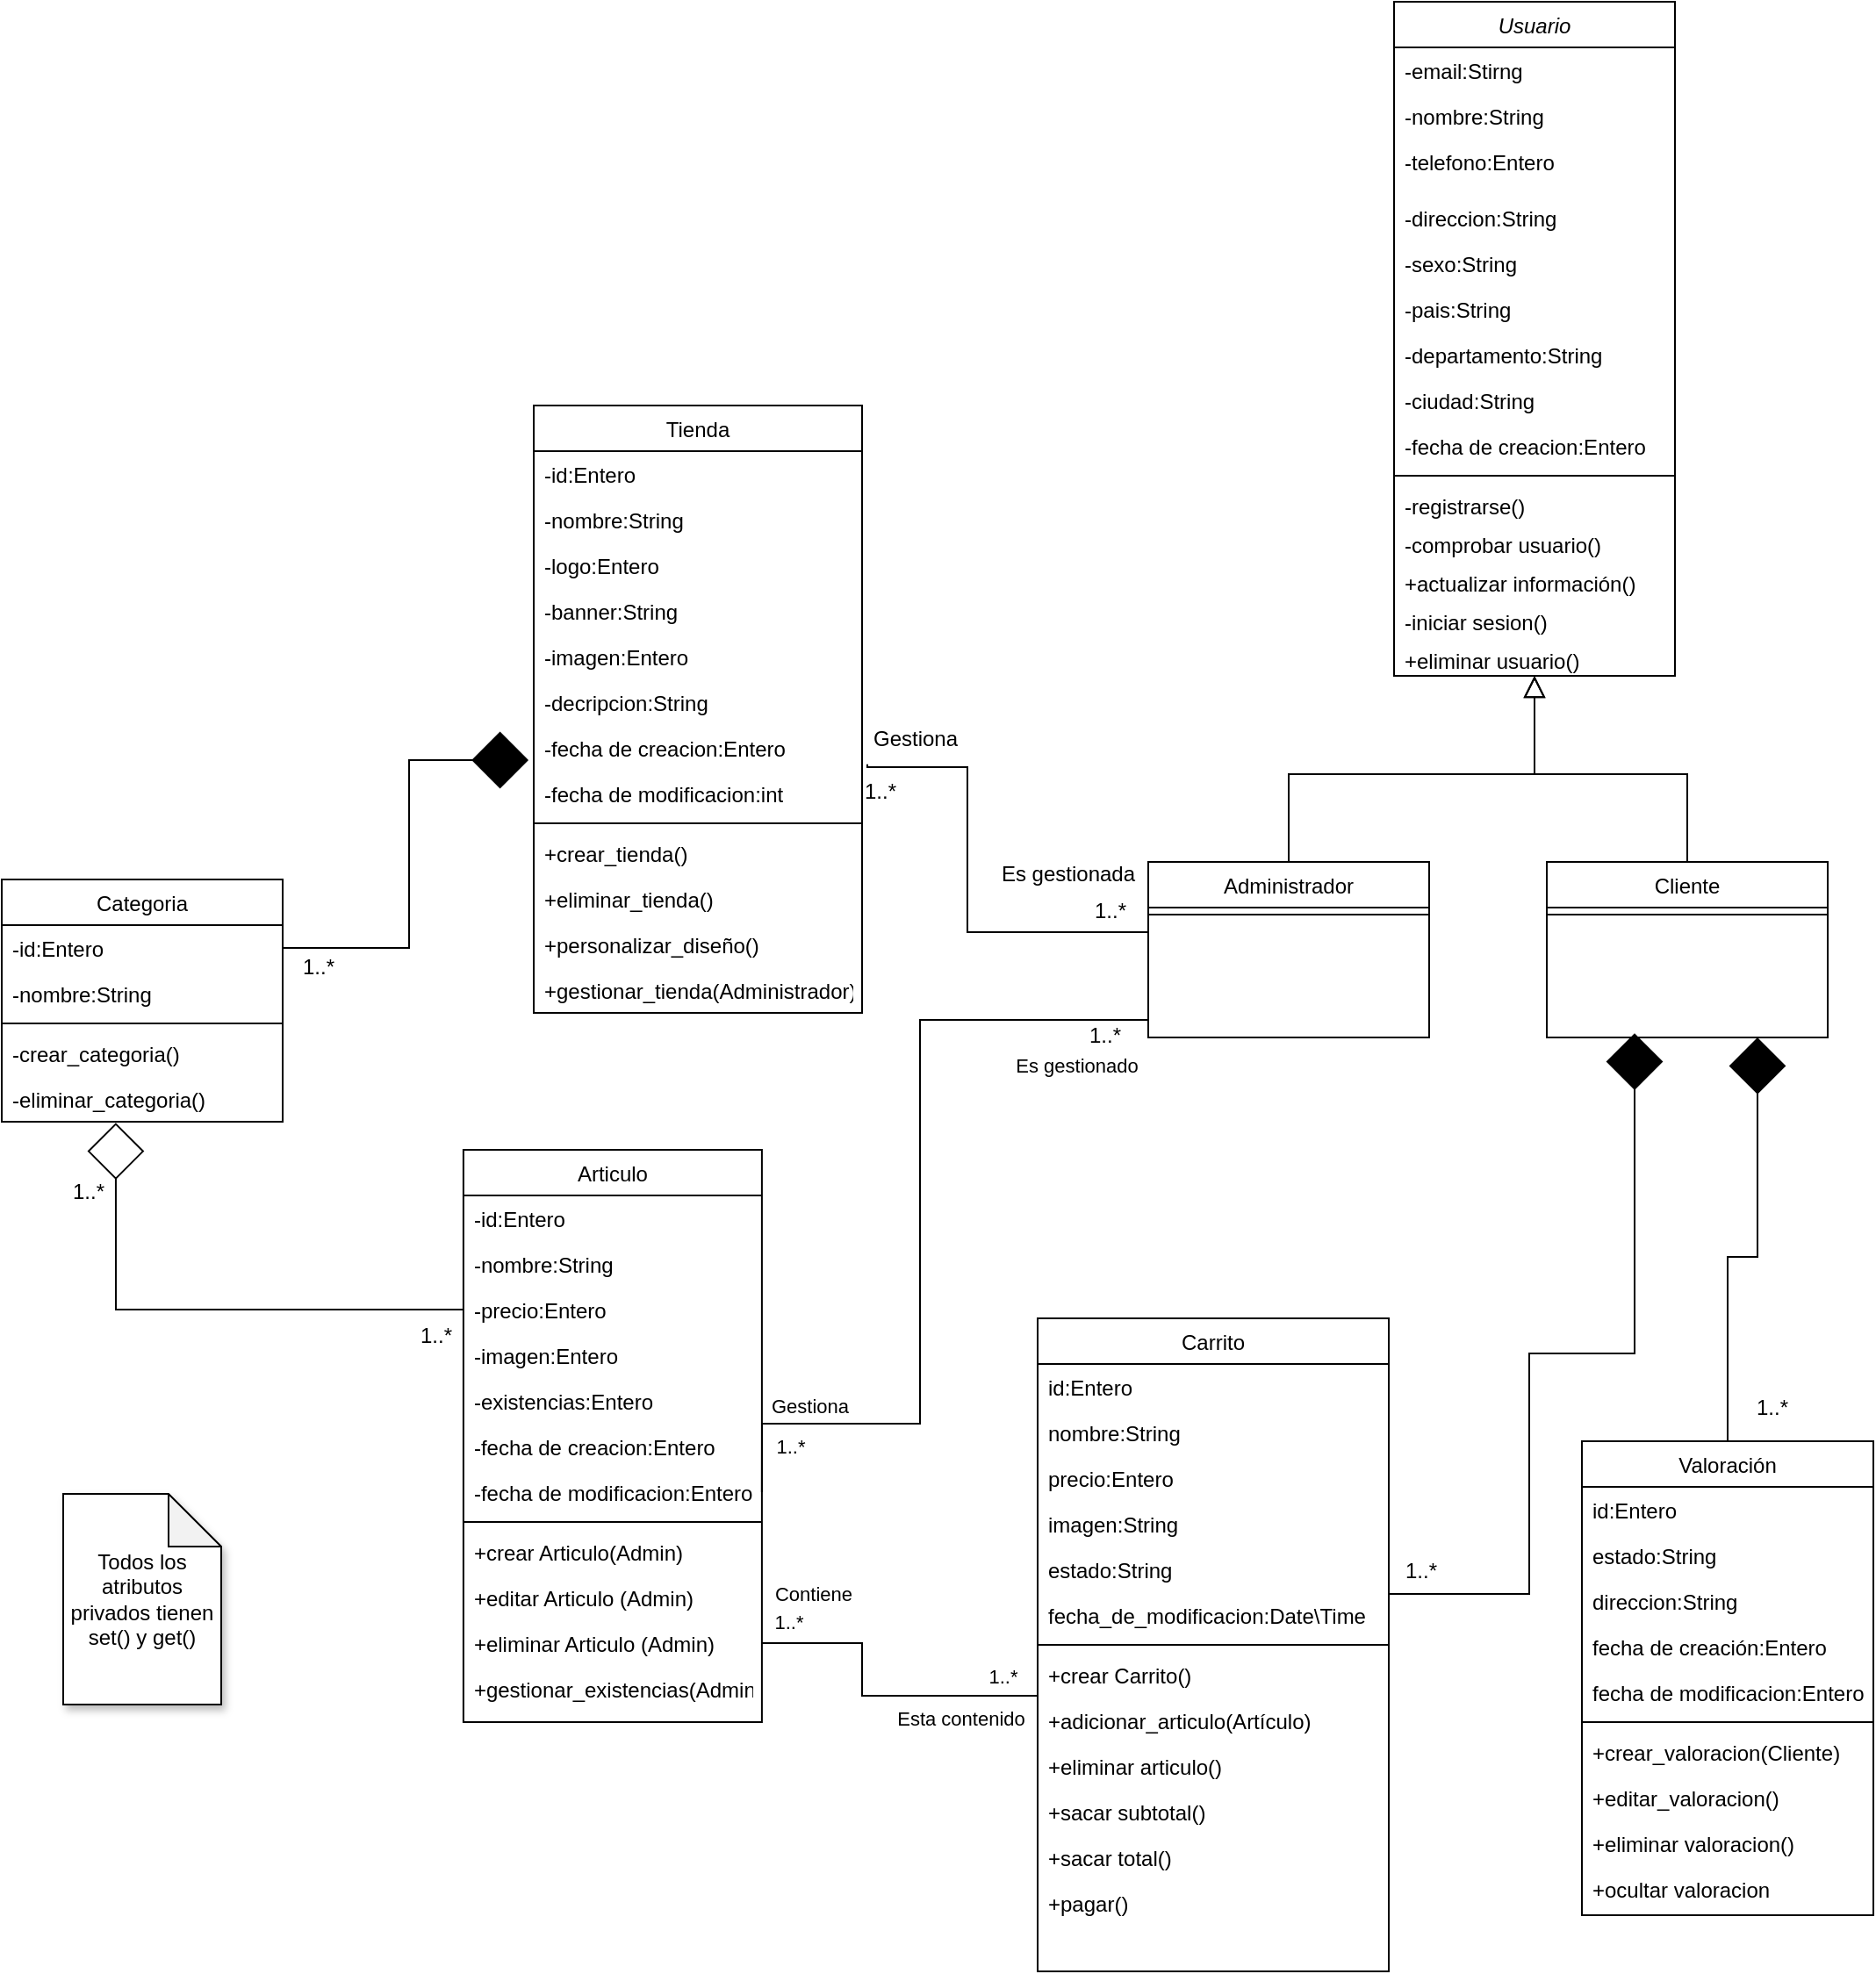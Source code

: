 <mxfile version="13.8.5" type="google"><diagram id="C5RBs43oDa-KdzZeNtuy" name="Page-1"><mxGraphModel dx="3671" dy="2693" grid="1" gridSize="10" guides="1" tooltips="1" connect="1" arrows="1" fold="1" page="1" pageScale="1" pageWidth="827" pageHeight="1169" math="0" shadow="0"><root><mxCell id="WIyWlLk6GJQsqaUBKTNV-0"/><mxCell id="WIyWlLk6GJQsqaUBKTNV-1" parent="WIyWlLk6GJQsqaUBKTNV-0"/><mxCell id="zkfFHV4jXpPFQw0GAbJ--12" value="" style="endArrow=block;endSize=10;endFill=0;shadow=0;strokeWidth=1;rounded=0;edgeStyle=elbowEdgeStyle;elbow=vertical;" parent="WIyWlLk6GJQsqaUBKTNV-1" source="zkfFHV4jXpPFQw0GAbJ--6" target="zkfFHV4jXpPFQw0GAbJ--0" edge="1"><mxGeometry width="160" relative="1" as="geometry"><mxPoint x="-47" y="-1107" as="sourcePoint"/><mxPoint x="-47" y="-1107" as="targetPoint"/><Array as="points"><mxPoint x="53" y="-720"/></Array></mxGeometry></mxCell><mxCell id="zkfFHV4jXpPFQw0GAbJ--16" value="" style="endArrow=block;endSize=10;endFill=0;shadow=0;strokeWidth=1;rounded=0;edgeStyle=elbowEdgeStyle;elbow=vertical;" parent="WIyWlLk6GJQsqaUBKTNV-1" source="zkfFHV4jXpPFQw0GAbJ--13" target="zkfFHV4jXpPFQw0GAbJ--0" edge="1"><mxGeometry width="160" relative="1" as="geometry"><mxPoint x="-37" y="-937" as="sourcePoint"/><mxPoint x="63" y="-1039" as="targetPoint"/><Array as="points"><mxPoint x="53" y="-720"/><mxPoint x="53" y="-760"/><mxPoint x="60" y="-720"/></Array></mxGeometry></mxCell><mxCell id="YYmso2qrrTT4wvixn41g-56" style="edgeStyle=orthogonalEdgeStyle;rounded=0;orthogonalLoop=1;jettySize=auto;html=1;exitX=0.75;exitY=1;exitDx=0;exitDy=0;entryX=0.5;entryY=0;entryDx=0;entryDy=0;startArrow=diamond;startFill=1;startSize=30;endArrow=none;endFill=0;endSize=6;fontSize=12;" parent="WIyWlLk6GJQsqaUBKTNV-1" source="zkfFHV4jXpPFQw0GAbJ--13" target="aYac-V8jFwLCW46j73jZ-46" edge="1"><mxGeometry relative="1" as="geometry"/></mxCell><mxCell id="aYac-V8jFwLCW46j73jZ-84" style="edgeStyle=orthogonalEdgeStyle;rounded=0;orthogonalLoop=1;jettySize=auto;html=1;endArrow=none;endFill=0;startArrow=diamond;startFill=1;startSize=30;entryX=1;entryY=0.5;entryDx=0;entryDy=0;" parent="WIyWlLk6GJQsqaUBKTNV-1" target="mJL-HxWfBYfwBEmtcvDS-0" edge="1"><mxGeometry relative="1" as="geometry"><Array as="points"><mxPoint x="110" y="-570"/><mxPoint x="110" y="-390"/><mxPoint x="50" y="-390"/><mxPoint x="50" y="-253"/><mxPoint x="-30" y="-253"/></Array><mxPoint x="110" y="-540" as="sourcePoint"/><mxPoint y="-260" as="targetPoint"/></mxGeometry></mxCell><mxCell id="aYac-V8jFwLCW46j73jZ-88" value="1..*" style="edgeLabel;html=1;align=center;verticalAlign=middle;resizable=0;points=[];fontSize=12;" parent="aYac-V8jFwLCW46j73jZ-84" vertex="1" connectable="0"><mxGeometry x="-0.871" relative="1" as="geometry"><mxPoint x="-122" y="301.5" as="offset"/></mxGeometry></mxCell><mxCell id="aYac-V8jFwLCW46j73jZ-99" style="edgeStyle=orthogonalEdgeStyle;rounded=0;orthogonalLoop=1;jettySize=auto;html=1;exitX=0;exitY=0.5;exitDx=0;exitDy=0;endArrow=none;endFill=0;fontSize=16;entryX=1.016;entryY=0.859;entryDx=0;entryDy=0;entryPerimeter=0;" parent="WIyWlLk6GJQsqaUBKTNV-1" target="aYac-V8jFwLCW46j73jZ-63" edge="1"><mxGeometry relative="1" as="geometry"><Array as="points"><mxPoint x="-167" y="-630"/><mxPoint x="-270" y="-630"/><mxPoint x="-270" y="-724"/><mxPoint x="-327" y="-724"/></Array><mxPoint x="-167" y="-631" as="sourcePoint"/><mxPoint x="-300" y="-724" as="targetPoint"/></mxGeometry></mxCell><mxCell id="YYmso2qrrTT4wvixn41g-4" value="Gestiona" style="edgeLabel;html=1;align=center;verticalAlign=middle;resizable=0;points=[];fontSize=12;" parent="aYac-V8jFwLCW46j73jZ-99" vertex="1" connectable="0"><mxGeometry x="0.812" y="-2" relative="1" as="geometry"><mxPoint x="4.5" y="-14.0" as="offset"/></mxGeometry></mxCell><mxCell id="YYmso2qrrTT4wvixn41g-5" value="1..*" style="edgeLabel;html=1;align=center;verticalAlign=middle;resizable=0;points=[];fontSize=12;" parent="aYac-V8jFwLCW46j73jZ-99" vertex="1" connectable="0"><mxGeometry x="0.812" y="-2" relative="1" as="geometry"><mxPoint x="-15.5" y="16.0" as="offset"/></mxGeometry></mxCell><mxCell id="YYmso2qrrTT4wvixn41g-6" value="Es gestionada" style="edgeLabel;html=1;align=center;verticalAlign=middle;resizable=0;points=[];fontSize=12;" parent="aYac-V8jFwLCW46j73jZ-99" vertex="1" connectable="0"><mxGeometry x="0.812" y="-2" relative="1" as="geometry"><mxPoint x="91.5" y="63" as="offset"/></mxGeometry></mxCell><mxCell id="YYmso2qrrTT4wvixn41g-7" value="1..*" style="edgeLabel;html=1;align=center;verticalAlign=middle;resizable=0;points=[];fontSize=12;" parent="aYac-V8jFwLCW46j73jZ-99" vertex="1" connectable="0"><mxGeometry x="0.812" y="-2" relative="1" as="geometry"><mxPoint x="115.5" y="84" as="offset"/></mxGeometry></mxCell><mxCell id="YYmso2qrrTT4wvixn41g-9" value="1..*" style="edgeLabel;html=1;align=center;verticalAlign=middle;resizable=0;points=[];fontSize=12;" parent="aYac-V8jFwLCW46j73jZ-99" vertex="1" connectable="0"><mxGeometry x="0.812" y="-2" relative="1" as="geometry"><mxPoint x="-466.5" y="244" as="offset"/></mxGeometry></mxCell><mxCell id="YYmso2qrrTT4wvixn41g-22" value="&lt;font style=&quot;font-size: 12px&quot;&gt;1..*&lt;/font&gt;" style="edgeLabel;html=1;align=center;verticalAlign=middle;resizable=0;points=[];fontSize=16;" parent="aYac-V8jFwLCW46j73jZ-99" vertex="1" connectable="0"><mxGeometry x="0.812" y="-2" relative="1" as="geometry"><mxPoint x="-268.5" y="324" as="offset"/></mxGeometry></mxCell><mxCell id="YYmso2qrrTT4wvixn41g-32" value="Gestiona" style="edgeLabel;html=1;align=center;verticalAlign=middle;resizable=0;points=[];" parent="aYac-V8jFwLCW46j73jZ-99" vertex="1" connectable="0"><mxGeometry x="0.812" y="-2" relative="1" as="geometry"><mxPoint x="-55.5" y="366" as="offset"/></mxGeometry></mxCell><mxCell id="YYmso2qrrTT4wvixn41g-33" value="1..*" style="edgeLabel;html=1;align=center;verticalAlign=middle;resizable=0;points=[];rotation=0;" parent="aYac-V8jFwLCW46j73jZ-99" vertex="1" connectable="0"><mxGeometry x="0.812" y="-2" relative="1" as="geometry"><mxPoint x="-66.5" y="389" as="offset"/></mxGeometry></mxCell><mxCell id="YYmso2qrrTT4wvixn41g-34" value="Es gestionado" style="edgeLabel;html=1;align=center;verticalAlign=middle;resizable=0;points=[];" parent="aYac-V8jFwLCW46j73jZ-99" vertex="1" connectable="0"><mxGeometry x="0.812" y="-2" relative="1" as="geometry"><mxPoint x="96.5" y="172" as="offset"/></mxGeometry></mxCell><mxCell id="YYmso2qrrTT4wvixn41g-35" value="1..*" style="edgeLabel;html=1;align=center;verticalAlign=middle;resizable=0;points=[];fontSize=12;" parent="aYac-V8jFwLCW46j73jZ-99" vertex="1" connectable="0"><mxGeometry x="0.812" y="-2" relative="1" as="geometry"><mxPoint x="112.5" y="155" as="offset"/></mxGeometry></mxCell><mxCell id="YYmso2qrrTT4wvixn41g-38" value="1..*" style="edgeLabel;html=1;align=center;verticalAlign=middle;resizable=0;points=[];fontSize=12;" parent="aYac-V8jFwLCW46j73jZ-99" vertex="1" connectable="0"><mxGeometry x="0.812" y="-2" relative="1" as="geometry"><mxPoint x="-335.5" y="116.0" as="offset"/></mxGeometry></mxCell><mxCell id="YYmso2qrrTT4wvixn41g-49" value="Contiene" style="edgeLabel;html=1;align=center;verticalAlign=middle;resizable=0;points=[];" parent="aYac-V8jFwLCW46j73jZ-99" vertex="1" connectable="0"><mxGeometry x="0.812" y="-2" relative="1" as="geometry"><mxPoint x="-53.5" y="473" as="offset"/></mxGeometry></mxCell><mxCell id="YYmso2qrrTT4wvixn41g-50" value="1..*" style="edgeLabel;html=1;align=center;verticalAlign=middle;resizable=0;points=[];rotation=0;" parent="aYac-V8jFwLCW46j73jZ-99" vertex="1" connectable="0"><mxGeometry x="0.812" y="-2" relative="1" as="geometry"><mxPoint x="-67.5" y="489" as="offset"/></mxGeometry></mxCell><mxCell id="YYmso2qrrTT4wvixn41g-52" value="Esta contenido" style="edgeLabel;html=1;align=center;verticalAlign=middle;resizable=0;points=[];" parent="aYac-V8jFwLCW46j73jZ-99" vertex="1" connectable="0"><mxGeometry x="0.812" y="-2" relative="1" as="geometry"><mxPoint x="30.5" y="544" as="offset"/></mxGeometry></mxCell><mxCell id="YYmso2qrrTT4wvixn41g-53" value="1..*" style="edgeLabel;html=1;align=center;verticalAlign=middle;resizable=0;points=[];" parent="aYac-V8jFwLCW46j73jZ-99" vertex="1" connectable="0"><mxGeometry x="0.812" y="-2" relative="1" as="geometry"><mxPoint x="54.6" y="519.99" as="offset"/></mxGeometry></mxCell><mxCell id="YYmso2qrrTT4wvixn41g-2" style="edgeStyle=orthogonalEdgeStyle;rounded=0;orthogonalLoop=1;jettySize=auto;html=1;exitX=0;exitY=0.5;exitDx=0;exitDy=0;entryX=0.406;entryY=1.023;entryDx=0;entryDy=0;entryPerimeter=0;endArrow=diamond;endFill=0;startArrow=none;startFill=0;endSize=30;startSize=6;" parent="WIyWlLk6GJQsqaUBKTNV-1" source="aYac-V8jFwLCW46j73jZ-37" target="aYac-V8jFwLCW46j73jZ-94" edge="1"><mxGeometry relative="1" as="geometry"><Array as="points"><mxPoint x="-755" y="-415"/></Array></mxGeometry></mxCell><mxCell id="YYmso2qrrTT4wvixn41g-31" style="edgeStyle=orthogonalEdgeStyle;rounded=0;orthogonalLoop=1;jettySize=auto;html=1;exitX=0;exitY=0.5;exitDx=0;exitDy=0;entryX=1;entryY=0.5;entryDx=0;entryDy=0;startArrow=none;startFill=0;startSize=6;endArrow=none;endFill=0;endSize=30;fontSize=16;" parent="WIyWlLk6GJQsqaUBKTNV-1" target="aYac-V8jFwLCW46j73jZ-39" edge="1"><mxGeometry relative="1" as="geometry"><Array as="points"><mxPoint x="-167" y="-580"/><mxPoint x="-297" y="-580"/><mxPoint x="-297" y="-350"/><mxPoint x="-387" y="-350"/></Array><mxPoint x="-167" y="-623" as="sourcePoint"/></mxGeometry></mxCell><mxCell id="YYmso2qrrTT4wvixn41g-37" style="edgeStyle=orthogonalEdgeStyle;rounded=0;orthogonalLoop=1;jettySize=auto;html=1;exitX=1;exitY=0.5;exitDx=0;exitDy=0;startArrow=none;startFill=0;startSize=6;endArrow=diamond;endFill=1;endSize=30;fontSize=12;" parent="WIyWlLk6GJQsqaUBKTNV-1" source="aYac-V8jFwLCW46j73jZ-91" edge="1"><mxGeometry relative="1" as="geometry"><Array as="points"><mxPoint x="-588" y="-621"/><mxPoint x="-588" y="-728"/></Array><mxPoint x="-520" y="-728" as="targetPoint"/></mxGeometry></mxCell><mxCell id="YYmso2qrrTT4wvixn41g-47" style="edgeStyle=orthogonalEdgeStyle;rounded=0;orthogonalLoop=1;jettySize=auto;html=1;entryX=1;entryY=0.5;entryDx=0;entryDy=0;startArrow=none;startFill=0;startSize=6;endArrow=none;endFill=0;endSize=30;fontSize=12;exitX=0;exitY=0.5;exitDx=0;exitDy=0;" parent="WIyWlLk6GJQsqaUBKTNV-1" target="aYac-V8jFwLCW46j73jZ-43" edge="1"><mxGeometry relative="1" as="geometry"><Array as="points"><mxPoint x="-247" y="-195"/><mxPoint x="-330" y="-195"/><mxPoint x="-330" y="-251"/></Array><mxPoint x="-230" y="-220" as="sourcePoint"/></mxGeometry></mxCell><mxCell id="zkfFHV4jXpPFQw0GAbJ--13" value="Cliente" style="swimlane;fontStyle=0;align=center;verticalAlign=top;childLayout=stackLayout;horizontal=1;startSize=26;horizontalStack=0;resizeParent=1;resizeLast=0;collapsible=1;marginBottom=0;rounded=0;shadow=0;strokeWidth=1;" parent="WIyWlLk6GJQsqaUBKTNV-1" vertex="1"><mxGeometry x="60" y="-670" width="160" height="100" as="geometry"><mxRectangle x="340" y="380" width="170" height="26" as="alternateBounds"/></mxGeometry></mxCell><mxCell id="zkfFHV4jXpPFQw0GAbJ--15" value="" style="line;html=1;strokeWidth=1;align=left;verticalAlign=middle;spacingTop=-1;spacingLeft=3;spacingRight=3;rotatable=0;labelPosition=right;points=[];portConstraint=eastwest;" parent="zkfFHV4jXpPFQw0GAbJ--13" vertex="1"><mxGeometry y="26" width="160" height="8" as="geometry"/></mxCell><mxCell id="zkfFHV4jXpPFQw0GAbJ--6" value="Administrador" style="swimlane;fontStyle=0;align=center;verticalAlign=top;childLayout=stackLayout;horizontal=1;startSize=26;horizontalStack=0;resizeParent=1;resizeLast=0;collapsible=1;marginBottom=0;rounded=0;shadow=0;strokeWidth=1;" parent="WIyWlLk6GJQsqaUBKTNV-1" vertex="1"><mxGeometry x="-167" y="-670" width="160" height="100" as="geometry"><mxRectangle x="130" y="380" width="160" height="26" as="alternateBounds"/></mxGeometry></mxCell><mxCell id="zkfFHV4jXpPFQw0GAbJ--9" value="" style="line;html=1;strokeWidth=1;align=left;verticalAlign=middle;spacingTop=-1;spacingLeft=3;spacingRight=3;rotatable=0;labelPosition=right;points=[];portConstraint=eastwest;" parent="zkfFHV4jXpPFQw0GAbJ--6" vertex="1"><mxGeometry y="26" width="160" height="8" as="geometry"/></mxCell><mxCell id="aYac-V8jFwLCW46j73jZ-58" value="Tienda" style="swimlane;fontStyle=0;align=center;verticalAlign=top;childLayout=stackLayout;horizontal=1;startSize=26;horizontalStack=0;resizeParent=1;resizeLast=0;collapsible=1;marginBottom=0;rounded=0;shadow=0;strokeWidth=1;" parent="WIyWlLk6GJQsqaUBKTNV-1" vertex="1"><mxGeometry x="-517" y="-930" width="187" height="346" as="geometry"><mxRectangle x="550" y="140" width="160" height="26" as="alternateBounds"/></mxGeometry></mxCell><mxCell id="aYac-V8jFwLCW46j73jZ-59" value="-id:Entero" style="text;align=left;verticalAlign=top;spacingLeft=4;spacingRight=4;overflow=hidden;rotatable=0;points=[[0,0.5],[1,0.5]];portConstraint=eastwest;" parent="aYac-V8jFwLCW46j73jZ-58" vertex="1"><mxGeometry y="26" width="187" height="26" as="geometry"/></mxCell><mxCell id="aYac-V8jFwLCW46j73jZ-60" value="-nombre:String" style="text;align=left;verticalAlign=top;spacingLeft=4;spacingRight=4;overflow=hidden;rotatable=0;points=[[0,0.5],[1,0.5]];portConstraint=eastwest;rounded=0;shadow=0;html=0;" parent="aYac-V8jFwLCW46j73jZ-58" vertex="1"><mxGeometry y="52" width="187" height="26" as="geometry"/></mxCell><mxCell id="aYac-V8jFwLCW46j73jZ-61" value="-logo:Entero" style="text;align=left;verticalAlign=top;spacingLeft=4;spacingRight=4;overflow=hidden;rotatable=0;points=[[0,0.5],[1,0.5]];portConstraint=eastwest;rounded=0;shadow=0;html=0;" parent="aYac-V8jFwLCW46j73jZ-58" vertex="1"><mxGeometry y="78" width="187" height="26" as="geometry"/></mxCell><mxCell id="aOUSLsZ6i2CkeiI97IYX-2" value="-banner:String" style="text;align=left;verticalAlign=top;spacingLeft=4;spacingRight=4;overflow=hidden;rotatable=0;points=[[0,0.5],[1,0.5]];portConstraint=eastwest;rounded=0;shadow=0;html=0;" parent="aYac-V8jFwLCW46j73jZ-58" vertex="1"><mxGeometry y="104" width="187" height="26" as="geometry"/></mxCell><mxCell id="aYac-V8jFwLCW46j73jZ-62" value="-imagen:Entero" style="text;align=left;verticalAlign=top;spacingLeft=4;spacingRight=4;overflow=hidden;rotatable=0;points=[[0,0.5],[1,0.5]];portConstraint=eastwest;rounded=0;shadow=0;html=0;" parent="aYac-V8jFwLCW46j73jZ-58" vertex="1"><mxGeometry y="130" width="187" height="26" as="geometry"/></mxCell><mxCell id="YYmso2qrrTT4wvixn41g-0" value="-decripcion:String" style="text;align=left;verticalAlign=top;spacingLeft=4;spacingRight=4;overflow=hidden;rotatable=0;points=[[0,0.5],[1,0.5]];portConstraint=eastwest;rounded=0;shadow=0;html=0;" parent="aYac-V8jFwLCW46j73jZ-58" vertex="1"><mxGeometry y="156" width="187" height="26" as="geometry"/></mxCell><mxCell id="aYac-V8jFwLCW46j73jZ-63" value="-fecha de creacion:Entero" style="text;align=left;verticalAlign=top;spacingLeft=4;spacingRight=4;overflow=hidden;rotatable=0;points=[[0,0.5],[1,0.5]];portConstraint=eastwest;rounded=0;shadow=0;html=0;" parent="aYac-V8jFwLCW46j73jZ-58" vertex="1"><mxGeometry y="182" width="187" height="26" as="geometry"/></mxCell><mxCell id="aYac-V8jFwLCW46j73jZ-70" value="-fecha de modificacion:int" style="text;align=left;verticalAlign=top;spacingLeft=4;spacingRight=4;overflow=hidden;rotatable=0;points=[[0,0.5],[1,0.5]];portConstraint=eastwest;rounded=0;shadow=0;html=0;" parent="aYac-V8jFwLCW46j73jZ-58" vertex="1"><mxGeometry y="208" width="187" height="26" as="geometry"/></mxCell><mxCell id="aYac-V8jFwLCW46j73jZ-64" value="" style="line;html=1;strokeWidth=1;align=left;verticalAlign=middle;spacingTop=-1;spacingLeft=3;spacingRight=3;rotatable=0;labelPosition=right;points=[];portConstraint=eastwest;" parent="aYac-V8jFwLCW46j73jZ-58" vertex="1"><mxGeometry y="234" width="187" height="8" as="geometry"/></mxCell><mxCell id="aYac-V8jFwLCW46j73jZ-65" value="+crear_tienda()" style="text;align=left;verticalAlign=top;spacingLeft=4;spacingRight=4;overflow=hidden;rotatable=0;points=[[0,0.5],[1,0.5]];portConstraint=eastwest;" parent="aYac-V8jFwLCW46j73jZ-58" vertex="1"><mxGeometry y="242" width="187" height="26" as="geometry"/></mxCell><mxCell id="aYac-V8jFwLCW46j73jZ-67" value="+eliminar_tienda()" style="text;align=left;verticalAlign=top;spacingLeft=4;spacingRight=4;overflow=hidden;rotatable=0;points=[[0,0.5],[1,0.5]];portConstraint=eastwest;" parent="aYac-V8jFwLCW46j73jZ-58" vertex="1"><mxGeometry y="268" width="187" height="26" as="geometry"/></mxCell><mxCell id="aYac-V8jFwLCW46j73jZ-68" value="+personalizar_diseño()" style="text;align=left;verticalAlign=top;spacingLeft=4;spacingRight=4;overflow=hidden;rotatable=0;points=[[0,0.5],[1,0.5]];portConstraint=eastwest;" parent="aYac-V8jFwLCW46j73jZ-58" vertex="1"><mxGeometry y="294" width="187" height="26" as="geometry"/></mxCell><mxCell id="eqp61PIV-zCAjJ0L4HRm-0" value="+gestionar_tienda(Administrador)" style="text;align=left;verticalAlign=top;spacingLeft=4;spacingRight=4;overflow=hidden;rotatable=0;points=[[0,0.5],[1,0.5]];portConstraint=eastwest;" parent="aYac-V8jFwLCW46j73jZ-58" vertex="1"><mxGeometry y="320" width="187" height="26" as="geometry"/></mxCell><mxCell id="aYac-V8jFwLCW46j73jZ-89" value="Categoria" style="swimlane;fontStyle=0;align=center;verticalAlign=top;childLayout=stackLayout;horizontal=1;startSize=26;horizontalStack=0;resizeParent=1;resizeLast=0;collapsible=1;marginBottom=0;rounded=0;shadow=0;strokeWidth=1;" parent="WIyWlLk6GJQsqaUBKTNV-1" vertex="1"><mxGeometry x="-820" y="-660" width="160" height="138" as="geometry"><mxRectangle x="130" y="380" width="160" height="26" as="alternateBounds"/></mxGeometry></mxCell><mxCell id="aYac-V8jFwLCW46j73jZ-91" value="-id:Entero" style="text;align=left;verticalAlign=top;spacingLeft=4;spacingRight=4;overflow=hidden;rotatable=0;points=[[0,0.5],[1,0.5]];portConstraint=eastwest;rounded=0;shadow=0;html=0;" parent="aYac-V8jFwLCW46j73jZ-89" vertex="1"><mxGeometry y="26" width="160" height="26" as="geometry"/></mxCell><mxCell id="aYac-V8jFwLCW46j73jZ-90" value="-nombre:String" style="text;align=left;verticalAlign=top;spacingLeft=4;spacingRight=4;overflow=hidden;rotatable=0;points=[[0,0.5],[1,0.5]];portConstraint=eastwest;" parent="aYac-V8jFwLCW46j73jZ-89" vertex="1"><mxGeometry y="52" width="160" height="26" as="geometry"/></mxCell><mxCell id="aYac-V8jFwLCW46j73jZ-92" value="" style="line;html=1;strokeWidth=1;align=left;verticalAlign=middle;spacingTop=-1;spacingLeft=3;spacingRight=3;rotatable=0;labelPosition=right;points=[];portConstraint=eastwest;" parent="aYac-V8jFwLCW46j73jZ-89" vertex="1"><mxGeometry y="78" width="160" height="8" as="geometry"/></mxCell><mxCell id="aYac-V8jFwLCW46j73jZ-93" value="-crear_categoria()" style="text;align=left;verticalAlign=top;spacingLeft=4;spacingRight=4;overflow=hidden;rotatable=0;points=[[0,0.5],[1,0.5]];portConstraint=eastwest;fontStyle=0" parent="aYac-V8jFwLCW46j73jZ-89" vertex="1"><mxGeometry y="86" width="160" height="26" as="geometry"/></mxCell><mxCell id="aYac-V8jFwLCW46j73jZ-94" value="-eliminar_categoria()" style="text;align=left;verticalAlign=top;spacingLeft=4;spacingRight=4;overflow=hidden;rotatable=0;points=[[0,0.5],[1,0.5]];portConstraint=eastwest;" parent="aYac-V8jFwLCW46j73jZ-89" vertex="1"><mxGeometry y="112" width="160" height="26" as="geometry"/></mxCell><mxCell id="zkfFHV4jXpPFQw0GAbJ--0" value="Usuario" style="swimlane;fontStyle=2;align=center;verticalAlign=top;childLayout=stackLayout;horizontal=1;startSize=26;horizontalStack=0;resizeParent=1;resizeLast=0;collapsible=1;marginBottom=0;rounded=0;shadow=0;strokeWidth=1;" parent="WIyWlLk6GJQsqaUBKTNV-1" vertex="1"><mxGeometry x="-27" y="-1160" width="160" height="384" as="geometry"><mxRectangle x="230" y="140" width="160" height="26" as="alternateBounds"/></mxGeometry></mxCell><mxCell id="zkfFHV4jXpPFQw0GAbJ--1" value="-email:Stirng" style="text;align=left;verticalAlign=top;spacingLeft=4;spacingRight=4;overflow=hidden;rotatable=0;points=[[0,0.5],[1,0.5]];portConstraint=eastwest;" parent="zkfFHV4jXpPFQw0GAbJ--0" vertex="1"><mxGeometry y="26" width="160" height="26" as="geometry"/></mxCell><mxCell id="zkfFHV4jXpPFQw0GAbJ--2" value="-nombre:String" style="text;align=left;verticalAlign=top;spacingLeft=4;spacingRight=4;overflow=hidden;rotatable=0;points=[[0,0.5],[1,0.5]];portConstraint=eastwest;rounded=0;shadow=0;html=0;" parent="zkfFHV4jXpPFQw0GAbJ--0" vertex="1"><mxGeometry y="52" width="160" height="26" as="geometry"/></mxCell><mxCell id="zkfFHV4jXpPFQw0GAbJ--3" value="-telefono:Entero" style="text;align=left;verticalAlign=top;spacingLeft=4;spacingRight=4;overflow=hidden;rotatable=0;points=[[0,0.5],[1,0.5]];portConstraint=eastwest;rounded=0;shadow=0;html=0;" parent="zkfFHV4jXpPFQw0GAbJ--0" vertex="1"><mxGeometry y="78" width="160" height="32" as="geometry"/></mxCell><mxCell id="aYac-V8jFwLCW46j73jZ-0" value="-direccion:String" style="text;align=left;verticalAlign=top;spacingLeft=4;spacingRight=4;overflow=hidden;rotatable=0;points=[[0,0.5],[1,0.5]];portConstraint=eastwest;rounded=0;shadow=0;html=0;" parent="zkfFHV4jXpPFQw0GAbJ--0" vertex="1"><mxGeometry y="110" width="160" height="26" as="geometry"/></mxCell><mxCell id="aYac-V8jFwLCW46j73jZ-1" value="-sexo:String" style="text;align=left;verticalAlign=top;spacingLeft=4;spacingRight=4;overflow=hidden;rotatable=0;points=[[0,0.5],[1,0.5]];portConstraint=eastwest;rounded=0;shadow=0;html=0;" parent="zkfFHV4jXpPFQw0GAbJ--0" vertex="1"><mxGeometry y="136" width="160" height="26" as="geometry"/></mxCell><mxCell id="aYac-V8jFwLCW46j73jZ-2" value="-pais:String" style="text;align=left;verticalAlign=top;spacingLeft=4;spacingRight=4;overflow=hidden;rotatable=0;points=[[0,0.5],[1,0.5]];portConstraint=eastwest;rounded=0;shadow=0;html=0;" parent="zkfFHV4jXpPFQw0GAbJ--0" vertex="1"><mxGeometry y="162" width="160" height="26" as="geometry"/></mxCell><mxCell id="aYac-V8jFwLCW46j73jZ-3" value="-departamento:String" style="text;align=left;verticalAlign=top;spacingLeft=4;spacingRight=4;overflow=hidden;rotatable=0;points=[[0,0.5],[1,0.5]];portConstraint=eastwest;rounded=0;shadow=0;html=0;" parent="zkfFHV4jXpPFQw0GAbJ--0" vertex="1"><mxGeometry y="188" width="160" height="26" as="geometry"/></mxCell><mxCell id="aYac-V8jFwLCW46j73jZ-4" value="-ciudad:String" style="text;align=left;verticalAlign=top;spacingLeft=4;spacingRight=4;overflow=hidden;rotatable=0;points=[[0,0.5],[1,0.5]];portConstraint=eastwest;rounded=0;shadow=0;html=0;" parent="zkfFHV4jXpPFQw0GAbJ--0" vertex="1"><mxGeometry y="214" width="160" height="26" as="geometry"/></mxCell><mxCell id="YYmso2qrrTT4wvixn41g-45" value="-fecha de creacion:Entero" style="text;align=left;verticalAlign=top;spacingLeft=4;spacingRight=4;overflow=hidden;rotatable=0;points=[[0,0.5],[1,0.5]];portConstraint=eastwest;rounded=0;shadow=0;html=0;" parent="zkfFHV4jXpPFQw0GAbJ--0" vertex="1"><mxGeometry y="240" width="160" height="26" as="geometry"/></mxCell><mxCell id="zkfFHV4jXpPFQw0GAbJ--4" value="" style="line;html=1;strokeWidth=1;align=left;verticalAlign=middle;spacingTop=-1;spacingLeft=3;spacingRight=3;rotatable=0;labelPosition=right;points=[];portConstraint=eastwest;" parent="zkfFHV4jXpPFQw0GAbJ--0" vertex="1"><mxGeometry y="266" width="160" height="8" as="geometry"/></mxCell><mxCell id="zkfFHV4jXpPFQw0GAbJ--5" value="-registrarse()" style="text;align=left;verticalAlign=top;spacingLeft=4;spacingRight=4;overflow=hidden;rotatable=0;points=[[0,0.5],[1,0.5]];portConstraint=eastwest;" parent="zkfFHV4jXpPFQw0GAbJ--0" vertex="1"><mxGeometry y="274" width="160" height="22" as="geometry"/></mxCell><mxCell id="YYmso2qrrTT4wvixn41g-43" value="-comprobar usuario()" style="text;align=left;verticalAlign=top;spacingLeft=4;spacingRight=4;overflow=hidden;rotatable=0;points=[[0,0.5],[1,0.5]];portConstraint=eastwest;" parent="zkfFHV4jXpPFQw0GAbJ--0" vertex="1"><mxGeometry y="296" width="160" height="22" as="geometry"/></mxCell><mxCell id="eqp61PIV-zCAjJ0L4HRm-3" value="+actualizar información()" style="text;align=left;verticalAlign=top;spacingLeft=4;spacingRight=4;overflow=hidden;rotatable=0;points=[[0,0.5],[1,0.5]];portConstraint=eastwest;" parent="zkfFHV4jXpPFQw0GAbJ--0" vertex="1"><mxGeometry y="318" width="160" height="22" as="geometry"/></mxCell><mxCell id="YYmso2qrrTT4wvixn41g-44" value="-iniciar sesion()" style="text;align=left;verticalAlign=top;spacingLeft=4;spacingRight=4;overflow=hidden;rotatable=0;points=[[0,0.5],[1,0.5]];portConstraint=eastwest;" parent="zkfFHV4jXpPFQw0GAbJ--0" vertex="1"><mxGeometry y="340" width="160" height="22" as="geometry"/></mxCell><mxCell id="eqp61PIV-zCAjJ0L4HRm-5" value="+eliminar usuario()" style="text;align=left;verticalAlign=top;spacingLeft=4;spacingRight=4;overflow=hidden;rotatable=0;points=[[0,0.5],[1,0.5]];portConstraint=eastwest;" parent="zkfFHV4jXpPFQw0GAbJ--0" vertex="1"><mxGeometry y="362" width="160" height="22" as="geometry"/></mxCell><mxCell id="aYac-V8jFwLCW46j73jZ-72" value="Carrito" style="swimlane;fontStyle=0;align=center;verticalAlign=top;childLayout=stackLayout;horizontal=1;startSize=26;horizontalStack=0;resizeParent=1;resizeLast=0;collapsible=1;marginBottom=0;rounded=0;shadow=0;strokeWidth=1;" parent="WIyWlLk6GJQsqaUBKTNV-1" vertex="1"><mxGeometry x="-230" y="-410" width="200" height="372" as="geometry"><mxRectangle x="550" y="140" width="160" height="26" as="alternateBounds"/></mxGeometry></mxCell><mxCell id="aYac-V8jFwLCW46j73jZ-73" value="id:Entero" style="text;align=left;verticalAlign=top;spacingLeft=4;spacingRight=4;overflow=hidden;rotatable=0;points=[[0,0.5],[1,0.5]];portConstraint=eastwest;" parent="aYac-V8jFwLCW46j73jZ-72" vertex="1"><mxGeometry y="26" width="200" height="26" as="geometry"/></mxCell><mxCell id="aYac-V8jFwLCW46j73jZ-74" value="nombre:String" style="text;align=left;verticalAlign=top;spacingLeft=4;spacingRight=4;overflow=hidden;rotatable=0;points=[[0,0.5],[1,0.5]];portConstraint=eastwest;rounded=0;shadow=0;html=0;" parent="aYac-V8jFwLCW46j73jZ-72" vertex="1"><mxGeometry y="52" width="200" height="26" as="geometry"/></mxCell><mxCell id="aYac-V8jFwLCW46j73jZ-75" value="precio:Entero" style="text;align=left;verticalAlign=top;spacingLeft=4;spacingRight=4;overflow=hidden;rotatable=0;points=[[0,0.5],[1,0.5]];portConstraint=eastwest;rounded=0;shadow=0;html=0;" parent="aYac-V8jFwLCW46j73jZ-72" vertex="1"><mxGeometry y="78" width="200" height="26" as="geometry"/></mxCell><mxCell id="aYac-V8jFwLCW46j73jZ-76" value="imagen:String" style="text;align=left;verticalAlign=top;spacingLeft=4;spacingRight=4;overflow=hidden;rotatable=0;points=[[0,0.5],[1,0.5]];portConstraint=eastwest;rounded=0;shadow=0;html=0;" parent="aYac-V8jFwLCW46j73jZ-72" vertex="1"><mxGeometry y="104" width="200" height="26" as="geometry"/></mxCell><mxCell id="mJL-HxWfBYfwBEmtcvDS-0" value="estado:String" style="text;align=left;verticalAlign=top;spacingLeft=4;spacingRight=4;overflow=hidden;rotatable=0;points=[[0,0.5],[1,0.5]];portConstraint=eastwest;" vertex="1" parent="aYac-V8jFwLCW46j73jZ-72"><mxGeometry y="130" width="200" height="26" as="geometry"/></mxCell><mxCell id="mJL-HxWfBYfwBEmtcvDS-1" value="fecha_de_modificacion:Date\Time" style="text;align=left;verticalAlign=top;spacingLeft=4;spacingRight=4;overflow=hidden;rotatable=0;points=[[0,0.5],[1,0.5]];portConstraint=eastwest;" vertex="1" parent="aYac-V8jFwLCW46j73jZ-72"><mxGeometry y="156" width="200" height="26" as="geometry"/></mxCell><mxCell id="aYac-V8jFwLCW46j73jZ-78" value="" style="line;html=1;strokeWidth=1;align=left;verticalAlign=middle;spacingTop=-1;spacingLeft=3;spacingRight=3;rotatable=0;labelPosition=right;points=[];portConstraint=eastwest;" parent="aYac-V8jFwLCW46j73jZ-72" vertex="1"><mxGeometry y="182" width="200" height="8" as="geometry"/></mxCell><mxCell id="eqp61PIV-zCAjJ0L4HRm-10" value="+crear Carrito()" style="text;align=left;verticalAlign=top;spacingLeft=4;spacingRight=4;overflow=hidden;rotatable=0;points=[[0,0.5],[1,0.5]];portConstraint=eastwest;rounded=0;shadow=0;html=0;" parent="aYac-V8jFwLCW46j73jZ-72" vertex="1"><mxGeometry y="190" width="200" height="26" as="geometry"/></mxCell><mxCell id="aYac-V8jFwLCW46j73jZ-81" value="+adicionar_articulo(Artículo)" style="text;align=left;verticalAlign=top;spacingLeft=4;spacingRight=4;overflow=hidden;rotatable=0;points=[[0,0.5],[1,0.5]];portConstraint=eastwest;" parent="aYac-V8jFwLCW46j73jZ-72" vertex="1"><mxGeometry y="216" width="200" height="26" as="geometry"/></mxCell><mxCell id="aYac-V8jFwLCW46j73jZ-82" value="+eliminar articulo()" style="text;align=left;verticalAlign=top;spacingLeft=4;spacingRight=4;overflow=hidden;rotatable=0;points=[[0,0.5],[1,0.5]];portConstraint=eastwest;" parent="aYac-V8jFwLCW46j73jZ-72" vertex="1"><mxGeometry y="242" width="200" height="26" as="geometry"/></mxCell><mxCell id="aYac-V8jFwLCW46j73jZ-83" value="+sacar subtotal()" style="text;align=left;verticalAlign=top;spacingLeft=4;spacingRight=4;overflow=hidden;rotatable=0;points=[[0,0.5],[1,0.5]];portConstraint=eastwest;" parent="aYac-V8jFwLCW46j73jZ-72" vertex="1"><mxGeometry y="268" width="200" height="26" as="geometry"/></mxCell><mxCell id="aYac-V8jFwLCW46j73jZ-80" value="+sacar total()" style="text;align=left;verticalAlign=top;spacingLeft=4;spacingRight=4;overflow=hidden;rotatable=0;points=[[0,0.5],[1,0.5]];portConstraint=eastwest;" parent="aYac-V8jFwLCW46j73jZ-72" vertex="1"><mxGeometry y="294" width="200" height="26" as="geometry"/></mxCell><mxCell id="eqp61PIV-zCAjJ0L4HRm-8" value="+pagar()" style="text;align=left;verticalAlign=top;spacingLeft=4;spacingRight=4;overflow=hidden;rotatable=0;points=[[0,0.5],[1,0.5]];portConstraint=eastwest;" parent="aYac-V8jFwLCW46j73jZ-72" vertex="1"><mxGeometry y="320" width="200" height="26" as="geometry"/></mxCell><mxCell id="aYac-V8jFwLCW46j73jZ-46" value="Valoración" style="swimlane;fontStyle=0;align=center;verticalAlign=top;childLayout=stackLayout;horizontal=1;startSize=26;horizontalStack=0;resizeParent=1;resizeLast=0;collapsible=1;marginBottom=0;rounded=0;shadow=0;strokeWidth=1;" parent="WIyWlLk6GJQsqaUBKTNV-1" vertex="1"><mxGeometry x="80" y="-340" width="166" height="270" as="geometry"><mxRectangle x="550" y="140" width="160" height="26" as="alternateBounds"/></mxGeometry></mxCell><mxCell id="aYac-V8jFwLCW46j73jZ-47" value="id:Entero" style="text;align=left;verticalAlign=top;spacingLeft=4;spacingRight=4;overflow=hidden;rotatable=0;points=[[0,0.5],[1,0.5]];portConstraint=eastwest;" parent="aYac-V8jFwLCW46j73jZ-46" vertex="1"><mxGeometry y="26" width="166" height="26" as="geometry"/></mxCell><mxCell id="aYac-V8jFwLCW46j73jZ-48" value="estado:String" style="text;align=left;verticalAlign=top;spacingLeft=4;spacingRight=4;overflow=hidden;rotatable=0;points=[[0,0.5],[1,0.5]];portConstraint=eastwest;rounded=0;shadow=0;html=0;" parent="aYac-V8jFwLCW46j73jZ-46" vertex="1"><mxGeometry y="52" width="166" height="26" as="geometry"/></mxCell><mxCell id="aYac-V8jFwLCW46j73jZ-49" value="direccion:String" style="text;align=left;verticalAlign=top;spacingLeft=4;spacingRight=4;overflow=hidden;rotatable=0;points=[[0,0.5],[1,0.5]];portConstraint=eastwest;rounded=0;shadow=0;html=0;" parent="aYac-V8jFwLCW46j73jZ-46" vertex="1"><mxGeometry y="78" width="166" height="26" as="geometry"/></mxCell><mxCell id="aYac-V8jFwLCW46j73jZ-50" value="fecha de creación:Entero" style="text;align=left;verticalAlign=top;spacingLeft=4;spacingRight=4;overflow=hidden;rotatable=0;points=[[0,0.5],[1,0.5]];portConstraint=eastwest;rounded=0;shadow=0;html=0;" parent="aYac-V8jFwLCW46j73jZ-46" vertex="1"><mxGeometry y="104" width="166" height="26" as="geometry"/></mxCell><mxCell id="aYac-V8jFwLCW46j73jZ-51" value="fecha de modificacion:Entero" style="text;align=left;verticalAlign=top;spacingLeft=4;spacingRight=4;overflow=hidden;rotatable=0;points=[[0,0.5],[1,0.5]];portConstraint=eastwest;rounded=0;shadow=0;html=0;" parent="aYac-V8jFwLCW46j73jZ-46" vertex="1"><mxGeometry y="130" width="166" height="26" as="geometry"/></mxCell><mxCell id="aYac-V8jFwLCW46j73jZ-52" value="" style="line;html=1;strokeWidth=1;align=left;verticalAlign=middle;spacingTop=-1;spacingLeft=3;spacingRight=3;rotatable=0;labelPosition=right;points=[];portConstraint=eastwest;" parent="aYac-V8jFwLCW46j73jZ-46" vertex="1"><mxGeometry y="156" width="166" height="8" as="geometry"/></mxCell><mxCell id="aYac-V8jFwLCW46j73jZ-53" value="+crear_valoracion(Cliente)" style="text;align=left;verticalAlign=top;spacingLeft=4;spacingRight=4;overflow=hidden;rotatable=0;points=[[0,0.5],[1,0.5]];portConstraint=eastwest;" parent="aYac-V8jFwLCW46j73jZ-46" vertex="1"><mxGeometry y="164" width="166" height="26" as="geometry"/></mxCell><mxCell id="aYac-V8jFwLCW46j73jZ-54" value="+editar_valoracion()" style="text;align=left;verticalAlign=top;spacingLeft=4;spacingRight=4;overflow=hidden;rotatable=0;points=[[0,0.5],[1,0.5]];portConstraint=eastwest;" parent="aYac-V8jFwLCW46j73jZ-46" vertex="1"><mxGeometry y="190" width="166" height="26" as="geometry"/></mxCell><mxCell id="aYac-V8jFwLCW46j73jZ-55" value="+eliminar valoracion()" style="text;align=left;verticalAlign=top;spacingLeft=4;spacingRight=4;overflow=hidden;rotatable=0;points=[[0,0.5],[1,0.5]];portConstraint=eastwest;" parent="aYac-V8jFwLCW46j73jZ-46" vertex="1"><mxGeometry y="216" width="166" height="26" as="geometry"/></mxCell><mxCell id="aYac-V8jFwLCW46j73jZ-56" value="+ocultar valoracion" style="text;align=left;verticalAlign=top;spacingLeft=4;spacingRight=4;overflow=hidden;rotatable=0;points=[[0,0.5],[1,0.5]];portConstraint=eastwest;" parent="aYac-V8jFwLCW46j73jZ-46" vertex="1"><mxGeometry y="242" width="166" height="26" as="geometry"/></mxCell><mxCell id="aYac-V8jFwLCW46j73jZ-34" value="Articulo" style="swimlane;fontStyle=0;align=center;verticalAlign=top;childLayout=stackLayout;horizontal=1;startSize=26;horizontalStack=0;resizeParent=1;resizeLast=0;collapsible=1;marginBottom=0;rounded=0;shadow=0;strokeWidth=1;" parent="WIyWlLk6GJQsqaUBKTNV-1" vertex="1"><mxGeometry x="-557.05" y="-506" width="170" height="326" as="geometry"><mxRectangle x="550" y="140" width="160" height="26" as="alternateBounds"/></mxGeometry></mxCell><mxCell id="aYac-V8jFwLCW46j73jZ-35" value="-id:Entero" style="text;align=left;verticalAlign=top;spacingLeft=4;spacingRight=4;overflow=hidden;rotatable=0;points=[[0,0.5],[1,0.5]];portConstraint=eastwest;" parent="aYac-V8jFwLCW46j73jZ-34" vertex="1"><mxGeometry y="26" width="170" height="26" as="geometry"/></mxCell><mxCell id="aYac-V8jFwLCW46j73jZ-36" value="-nombre:String" style="text;align=left;verticalAlign=top;spacingLeft=4;spacingRight=4;overflow=hidden;rotatable=0;points=[[0,0.5],[1,0.5]];portConstraint=eastwest;rounded=0;shadow=0;html=0;" parent="aYac-V8jFwLCW46j73jZ-34" vertex="1"><mxGeometry y="52" width="170" height="26" as="geometry"/></mxCell><mxCell id="aYac-V8jFwLCW46j73jZ-37" value="-precio:Entero" style="text;align=left;verticalAlign=top;spacingLeft=4;spacingRight=4;overflow=hidden;rotatable=0;points=[[0,0.5],[1,0.5]];portConstraint=eastwest;rounded=0;shadow=0;html=0;" parent="aYac-V8jFwLCW46j73jZ-34" vertex="1"><mxGeometry y="78" width="170" height="26" as="geometry"/></mxCell><mxCell id="aYac-V8jFwLCW46j73jZ-38" value="-imagen:Entero" style="text;align=left;verticalAlign=top;spacingLeft=4;spacingRight=4;overflow=hidden;rotatable=0;points=[[0,0.5],[1,0.5]];portConstraint=eastwest;rounded=0;shadow=0;html=0;" parent="aYac-V8jFwLCW46j73jZ-34" vertex="1"><mxGeometry y="104" width="170" height="26" as="geometry"/></mxCell><mxCell id="aOUSLsZ6i2CkeiI97IYX-0" value="-existencias:Entero" style="text;align=left;verticalAlign=top;spacingLeft=4;spacingRight=4;overflow=hidden;rotatable=0;points=[[0,0.5],[1,0.5]];portConstraint=eastwest;rounded=0;shadow=0;html=0;" parent="aYac-V8jFwLCW46j73jZ-34" vertex="1"><mxGeometry y="130" width="170" height="26" as="geometry"/></mxCell><mxCell id="YYmso2qrrTT4wvixn41g-10" value="-fecha de creacion:Entero" style="text;align=left;verticalAlign=top;spacingLeft=4;spacingRight=4;overflow=hidden;rotatable=0;points=[[0,0.5],[1,0.5]];portConstraint=eastwest;rounded=0;shadow=0;html=0;" parent="aYac-V8jFwLCW46j73jZ-34" vertex="1"><mxGeometry y="156" width="170" height="26" as="geometry"/></mxCell><mxCell id="aYac-V8jFwLCW46j73jZ-39" value="-fecha de modificacion:Entero" style="text;align=left;verticalAlign=top;spacingLeft=4;spacingRight=4;overflow=hidden;rotatable=0;points=[[0,0.5],[1,0.5]];portConstraint=eastwest;rounded=0;shadow=0;html=0;" parent="aYac-V8jFwLCW46j73jZ-34" vertex="1"><mxGeometry y="182" width="170" height="26" as="geometry"/></mxCell><mxCell id="aYac-V8jFwLCW46j73jZ-40" value="" style="line;html=1;strokeWidth=1;align=left;verticalAlign=middle;spacingTop=-1;spacingLeft=3;spacingRight=3;rotatable=0;labelPosition=right;points=[];portConstraint=eastwest;" parent="aYac-V8jFwLCW46j73jZ-34" vertex="1"><mxGeometry y="208" width="170" height="8" as="geometry"/></mxCell><mxCell id="aYac-V8jFwLCW46j73jZ-41" value="+crear Articulo(Admin)" style="text;align=left;verticalAlign=top;spacingLeft=4;spacingRight=4;overflow=hidden;rotatable=0;points=[[0,0.5],[1,0.5]];portConstraint=eastwest;" parent="aYac-V8jFwLCW46j73jZ-34" vertex="1"><mxGeometry y="216" width="170" height="26" as="geometry"/></mxCell><mxCell id="aYac-V8jFwLCW46j73jZ-42" value="+editar Articulo (Admin)&#10;" style="text;align=left;verticalAlign=top;spacingLeft=4;spacingRight=4;overflow=hidden;rotatable=0;points=[[0,0.5],[1,0.5]];portConstraint=eastwest;" parent="aYac-V8jFwLCW46j73jZ-34" vertex="1"><mxGeometry y="242" width="170" height="26" as="geometry"/></mxCell><mxCell id="aYac-V8jFwLCW46j73jZ-43" value="+eliminar Articulo (Admin)&#10;" style="text;align=left;verticalAlign=top;spacingLeft=4;spacingRight=4;overflow=hidden;rotatable=0;points=[[0,0.5],[1,0.5]];portConstraint=eastwest;" parent="aYac-V8jFwLCW46j73jZ-34" vertex="1"><mxGeometry y="268" width="170" height="26" as="geometry"/></mxCell><mxCell id="eqp61PIV-zCAjJ0L4HRm-1" value="+gestionar_existencias(Administrador)" style="text;align=left;verticalAlign=top;spacingLeft=4;spacingRight=4;overflow=hidden;rotatable=0;points=[[0,0.5],[1,0.5]];portConstraint=eastwest;rounded=0;shadow=0;html=0;" parent="aYac-V8jFwLCW46j73jZ-34" vertex="1"><mxGeometry y="294" width="170" height="26" as="geometry"/></mxCell><mxCell id="eqp61PIV-zCAjJ0L4HRm-2" value="1..*" style="edgeLabel;html=1;align=center;verticalAlign=middle;resizable=0;points=[];fontSize=12;" parent="WIyWlLk6GJQsqaUBKTNV-1" vertex="1" connectable="0"><mxGeometry x="-173" y="-224.999" as="geometry"><mxPoint x="361" y="-134" as="offset"/></mxGeometry></mxCell><mxCell id="eqp61PIV-zCAjJ0L4HRm-7" value="Todos los atributos privados tienen set() y get()" style="shape=note;whiteSpace=wrap;html=1;backgroundOutline=1;darkOpacity=0.05;shadow=1;" parent="WIyWlLk6GJQsqaUBKTNV-1" vertex="1"><mxGeometry x="-785" y="-310" width="90" height="120" as="geometry"/></mxCell></root></mxGraphModel></diagram></mxfile>